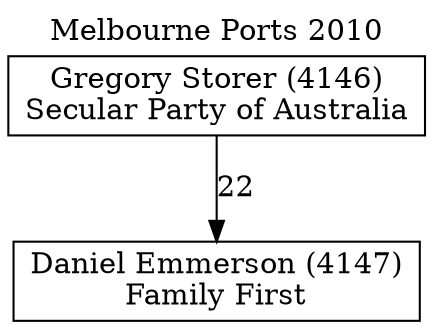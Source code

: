 // House preference flow
digraph "Daniel Emmerson (4147)_Melbourne Ports_2010" {
	graph [label="Melbourne Ports 2010" labelloc=t mclimit=10]
	node [shape=box]
	"Daniel Emmerson (4147)" [label="Daniel Emmerson (4147)
Family First"]
	"Gregory Storer (4146)" [label="Gregory Storer (4146)
Secular Party of Australia"]
	"Gregory Storer (4146)" -> "Daniel Emmerson (4147)" [label=22]
}
